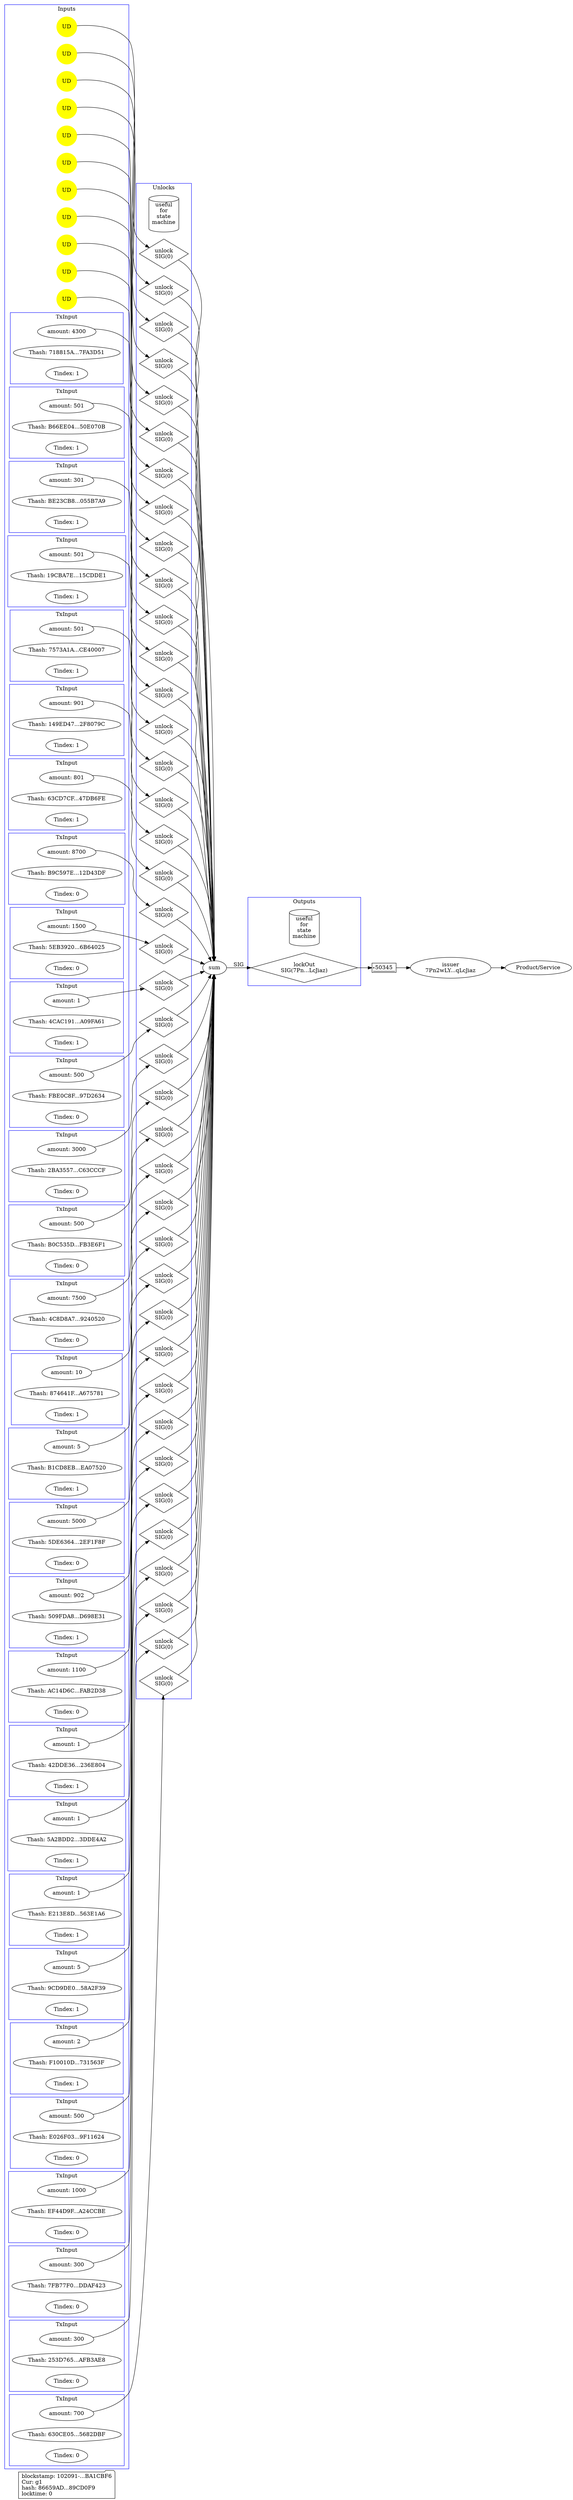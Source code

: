 digraph{
	graph [rankdir=LR];
	info [labeljust=l, shape=folder, label="blockstamp: 102091-...BA1CBF6\lCur: g1\lhash: 86659AD...89CD0F9\llocktime: 0\l", URL="/graphviz/svg/block/102091"];
	good [label="Product/Service\n"];
	sum [label="sum"];

	subgraph cluster_inputs{
		label="Inputs";
		color=blue;
		labelloc=t;
		input2043324661 [label="UD", URL="/graphviz/svg/block/99054", shape=circle, color=yellow, style=filled];
		input1551467756 [label="UD", URL="/graphviz/svg/block/99326", shape=circle, color=yellow, style=filled];
		input1268994113 [label="UD", URL="/graphviz/svg/block/99599", shape=circle, color=yellow, style=filled];
		input1414883320 [label="UD", URL="/graphviz/svg/block/99884", shape=circle, color=yellow, style=filled];
		input2020925575 [label="UD", URL="/graphviz/svg/block/100174", shape=circle, color=yellow, style=filled];
		input1748649345 [label="UD", URL="/graphviz/svg/block/100469", shape=circle, color=yellow, style=filled];
		input969548191 [label="UD", URL="/graphviz/svg/block/100746", shape=circle, color=yellow, style=filled];
		input1180691449 [label="UD", URL="/graphviz/svg/block/101036", shape=circle, color=yellow, style=filled];
		input426793837 [label="UD", URL="/graphviz/svg/block/101327", shape=circle, color=yellow, style=filled];
		input593236879 [label="UD", URL="/graphviz/svg/block/101604", shape=circle, color=yellow, style=filled];
		input1274157218 [label="UD", URL="/graphviz/svg/block/101884", shape=circle, color=yellow, style=filled];

	subgraph cluster_input1925915142{
		graph [rankdir=LR];
		label="TxInput";
		input1925915142 [label="amount: 4300"];
		thash1925915142 [label="Thash: 718815A...7FA3D51"];
		tindex1925915142 [label="Tindex: 1"];
	}

	subgraph cluster_input1769710593{
		graph [rankdir=LR];
		label="TxInput";
		input1769710593 [label="amount: 501"];
		thash1769710593 [label="Thash: B66EE04...50E070B"];
		tindex1769710593 [label="Tindex: 1"];
	}

	subgraph cluster_input720900810{
		graph [rankdir=LR];
		label="TxInput";
		input720900810 [label="amount: 301"];
		thash720900810 [label="Thash: BE23CB8...055B7A9"];
		tindex720900810 [label="Tindex: 1"];
	}

	subgraph cluster_input1905539135{
		graph [rankdir=LR];
		label="TxInput";
		input1905539135 [label="amount: 501"];
		thash1905539135 [label="Thash: 19CBA7E...15CDDE1"];
		tindex1905539135 [label="Tindex: 1"];
	}

	subgraph cluster_input1524952857{
		graph [rankdir=LR];
		label="TxInput";
		input1524952857 [label="amount: 501"];
		thash1524952857 [label="Thash: 7573A1A...CE40007"];
		tindex1524952857 [label="Tindex: 1"];
	}

	subgraph cluster_input1854608360{
		graph [rankdir=LR];
		label="TxInput";
		input1854608360 [label="amount: 901"];
		thash1854608360 [label="Thash: 149ED47...2F8079C"];
		tindex1854608360 [label="Tindex: 1"];
	}

	subgraph cluster_input76493489{
		graph [rankdir=LR];
		label="TxInput";
		input76493489 [label="amount: 801"];
		thash76493489 [label="Thash: 63CD7CF...47DB6FE"];
		tindex76493489 [label="Tindex: 1"];
	}

	subgraph cluster_input1418373087{
		graph [rankdir=LR];
		label="TxInput";
		input1418373087 [label="amount: 8700"];
		thash1418373087 [label="Thash: B9C597E...12D43DF"];
		tindex1418373087 [label="Tindex: 0"];
	}

	subgraph cluster_input694883952{
		graph [rankdir=LR];
		label="TxInput";
		input694883952 [label="amount: 1500"];
		thash694883952 [label="Thash: 5EB3920...6B64025"];
		tindex694883952 [label="Tindex: 0"];
	}

	subgraph cluster_input524899558{
		graph [rankdir=LR];
		label="TxInput";
		input524899558 [label="amount: 1"];
		thash524899558 [label="Thash: 4CAC191...A09FA61"];
		tindex524899558 [label="Tindex: 1"];
	}

	subgraph cluster_input1647245060{
		graph [rankdir=LR];
		label="TxInput";
		input1647245060 [label="amount: 500"];
		thash1647245060 [label="Thash: FBE0C8F...97D2634"];
		tindex1647245060 [label="Tindex: 0"];
	}

	subgraph cluster_input1671106753{
		graph [rankdir=LR];
		label="TxInput";
		input1671106753 [label="amount: 3000"];
		thash1671106753 [label="Thash: 2BA3557...C63CCCF"];
		tindex1671106753 [label="Tindex: 0"];
	}

	subgraph cluster_input305287764{
		graph [rankdir=LR];
		label="TxInput";
		input305287764 [label="amount: 500"];
		thash305287764 [label="Thash: B0C535D...FB3E6F1"];
		tindex305287764 [label="Tindex: 0"];
	}

	subgraph cluster_input1200216720{
		graph [rankdir=LR];
		label="TxInput";
		input1200216720 [label="amount: 7500"];
		thash1200216720 [label="Thash: 4C8D8A7...9240520"];
		tindex1200216720 [label="Tindex: 0"];
	}

	subgraph cluster_input1376424882{
		graph [rankdir=LR];
		label="TxInput";
		input1376424882 [label="amount: 10"];
		thash1376424882 [label="Thash: 874641F...A675781"];
		tindex1376424882 [label="Tindex: 1"];
	}

	subgraph cluster_input1772919850{
		graph [rankdir=LR];
		label="TxInput";
		input1772919850 [label="amount: 5"];
		thash1772919850 [label="Thash: B1CD8EB...EA07520"];
		tindex1772919850 [label="Tindex: 1"];
	}

	subgraph cluster_input1770836921{
		graph [rankdir=LR];
		label="TxInput";
		input1770836921 [label="amount: 5000"];
		thash1770836921 [label="Thash: 5DE6364...2EF1F8F"];
		tindex1770836921 [label="Tindex: 0"];
	}

	subgraph cluster_input1624824130{
		graph [rankdir=LR];
		label="TxInput";
		input1624824130 [label="amount: 902"];
		thash1624824130 [label="Thash: 509FDA8...D698E31"];
		tindex1624824130 [label="Tindex: 1"];
	}

	subgraph cluster_input1716077032{
		graph [rankdir=LR];
		label="TxInput";
		input1716077032 [label="amount: 1100"];
		thash1716077032 [label="Thash: AC14D6C...FAB2D38"];
		tindex1716077032 [label="Tindex: 0"];
	}

	subgraph cluster_input1804192967{
		graph [rankdir=LR];
		label="TxInput";
		input1804192967 [label="amount: 1"];
		thash1804192967 [label="Thash: 42DDE36...236E804"];
		tindex1804192967 [label="Tindex: 1"];
	}

	subgraph cluster_input1687673620{
		graph [rankdir=LR];
		label="TxInput";
		input1687673620 [label="amount: 1"];
		thash1687673620 [label="Thash: 5A2BDD2...3DDE4A2"];
		tindex1687673620 [label="Tindex: 1"];
	}

	subgraph cluster_input1109597197{
		graph [rankdir=LR];
		label="TxInput";
		input1109597197 [label="amount: 1"];
		thash1109597197 [label="Thash: E213E8D...563E1A6"];
		tindex1109597197 [label="Tindex: 1"];
	}

	subgraph cluster_input1850299296{
		graph [rankdir=LR];
		label="TxInput";
		input1850299296 [label="amount: 5"];
		thash1850299296 [label="Thash: 9CD9DE0...58A2F39"];
		tindex1850299296 [label="Tindex: 1"];
	}

	subgraph cluster_input1258505562{
		graph [rankdir=LR];
		label="TxInput";
		input1258505562 [label="amount: 2"];
		thash1258505562 [label="Thash: F10010D...731563F"];
		tindex1258505562 [label="Tindex: 1"];
	}

	subgraph cluster_input286681173{
		graph [rankdir=LR];
		label="TxInput";
		input286681173 [label="amount: 500"];
		thash286681173 [label="Thash: E026F03...9F11624"];
		tindex286681173 [label="Tindex: 0"];
	}

	subgraph cluster_input1267715342{
		graph [rankdir=LR];
		label="TxInput";
		input1267715342 [label="amount: 1000"];
		thash1267715342 [label="Thash: EF44D9F...A24CCBE"];
		tindex1267715342 [label="Tindex: 0"];
	}

	subgraph cluster_input1870615436{
		graph [rankdir=LR];
		label="TxInput";
		input1870615436 [label="amount: 300"];
		thash1870615436 [label="Thash: 7FB77F0...DDAF423"];
		tindex1870615436 [label="Tindex: 0"];
	}

	subgraph cluster_input1049096876{
		graph [rankdir=LR];
		label="TxInput";
		input1049096876 [label="amount: 300"];
		thash1049096876 [label="Thash: 253D765...AFB3AE8"];
		tindex1049096876 [label="Tindex: 0"];
	}

	subgraph cluster_input485581289{
		graph [rankdir=LR];
		label="TxInput";
		input485581289 [label="amount: 700"];
		thash485581289 [label="Thash: 630CE05...5682DBF"];
		tindex485581289 [label="Tindex: 0"];
	}
	}

	subgraph cluster_unlocks{
		label="Unlocks";
		color=blue;
		labelloc=t;
		dbu [label="useful\nfor\nstate\nmachine", shape=cylinder];
		unlock156695455 [label="unlock\nSIG(0)", shape=diamond];
		input2043324661 -> unlock156695455 ;
		unlock130632188 [label="unlock\nSIG(0)", shape=diamond];
		input1551467756 -> unlock130632188 ;
		unlock1357185188 [label="unlock\nSIG(0)", shape=diamond];
		input1268994113 -> unlock1357185188 ;
		unlock482599472 [label="unlock\nSIG(0)", shape=diamond];
		input1414883320 -> unlock482599472 ;
		unlock578250804 [label="unlock\nSIG(0)", shape=diamond];
		input2020925575 -> unlock578250804 ;
		unlock1874608943 [label="unlock\nSIG(0)", shape=diamond];
		input1748649345 -> unlock1874608943 ;
		unlock388271708 [label="unlock\nSIG(0)", shape=diamond];
		input969548191 -> unlock388271708 ;
		unlock351616234 [label="unlock\nSIG(0)", shape=diamond];
		input1180691449 -> unlock351616234 ;
		unlock224051336 [label="unlock\nSIG(0)", shape=diamond];
		input426793837 -> unlock224051336 ;
		unlock7491383 [label="unlock\nSIG(0)", shape=diamond];
		input593236879 -> unlock7491383 ;
		unlock857175819 [label="unlock\nSIG(0)", shape=diamond];
		input1274157218 -> unlock857175819 ;
		unlock246943727 [label="unlock\nSIG(0)", shape=diamond];
		input1925915142 -> unlock246943727 ;
		unlock1438498864 [label="unlock\nSIG(0)", shape=diamond];
		input1769710593 -> unlock1438498864 ;
		unlock1193551431 [label="unlock\nSIG(0)", shape=diamond];
		input720900810 -> unlock1193551431 ;
		unlock1325641351 [label="unlock\nSIG(0)", shape=diamond];
		input1905539135 -> unlock1325641351 ;
		unlock25823231 [label="unlock\nSIG(0)", shape=diamond];
		input1524952857 -> unlock25823231 ;
		unlock973990846 [label="unlock\nSIG(0)", shape=diamond];
		input1854608360 -> unlock973990846 ;
		unlock1551758502 [label="unlock\nSIG(0)", shape=diamond];
		input76493489 -> unlock1551758502 ;
		unlock249040440 [label="unlock\nSIG(0)", shape=diamond];
		input1418373087 -> unlock249040440 ;
		unlock1606174179 [label="unlock\nSIG(0)", shape=diamond];
		input694883952 -> unlock1606174179 ;
		unlock171513265 [label="unlock\nSIG(0)", shape=diamond];
		input524899558 -> unlock171513265 ;
		unlock970066068 [label="unlock\nSIG(0)", shape=diamond];
		input1647245060 -> unlock970066068 ;
		unlock2008377432 [label="unlock\nSIG(0)", shape=diamond];
		input1671106753 -> unlock2008377432 ;
		unlock1243330576 [label="unlock\nSIG(0)", shape=diamond];
		input305287764 -> unlock1243330576 ;
		unlock139307135 [label="unlock\nSIG(0)", shape=diamond];
		input1200216720 -> unlock139307135 ;
		unlock561157962 [label="unlock\nSIG(0)", shape=diamond];
		input1376424882 -> unlock561157962 ;
		unlock2111429780 [label="unlock\nSIG(0)", shape=diamond];
		input1772919850 -> unlock2111429780 ;
		unlock1779769351 [label="unlock\nSIG(0)", shape=diamond];
		input1770836921 -> unlock1779769351 ;
		unlock259941226 [label="unlock\nSIG(0)", shape=diamond];
		input1624824130 -> unlock259941226 ;
		unlock981695752 [label="unlock\nSIG(0)", shape=diamond];
		input1716077032 -> unlock981695752 ;
		unlock160246704 [label="unlock\nSIG(0)", shape=diamond];
		input1804192967 -> unlock160246704 ;
		unlock1255880606 [label="unlock\nSIG(0)", shape=diamond];
		input1687673620 -> unlock1255880606 ;
		unlock918714524 [label="unlock\nSIG(0)", shape=diamond];
		input1109597197 -> unlock918714524 ;
		unlock386414705 [label="unlock\nSIG(0)", shape=diamond];
		input1850299296 -> unlock386414705 ;
		unlock2000175499 [label="unlock\nSIG(0)", shape=diamond];
		input1258505562 -> unlock2000175499 ;
		unlock1682767669 [label="unlock\nSIG(0)", shape=diamond];
		input286681173 -> unlock1682767669 ;
		unlock1106214328 [label="unlock\nSIG(0)", shape=diamond];
		input1267715342 -> unlock1106214328 ;
		unlock393350724 [label="unlock\nSIG(0)", shape=diamond];
		input1870615436 -> unlock393350724 ;
		unlock577970488 [label="unlock\nSIG(0)", shape=diamond];
		input1049096876 -> unlock577970488 ;
		unlock558221076 [label="unlock\nSIG(0)", shape=diamond];
		input485581289 -> unlock558221076 ;
	}

		unlock156695455 -> sum ;
		unlock130632188 -> sum ;
		unlock1357185188 -> sum ;
		unlock482599472 -> sum ;
		unlock578250804 -> sum ;
		unlock1874608943 -> sum ;
		unlock388271708 -> sum ;
		unlock351616234 -> sum ;
		unlock224051336 -> sum ;
		unlock7491383 -> sum ;
		unlock857175819 -> sum ;
		unlock246943727 -> sum ;
		unlock1438498864 -> sum ;
		unlock1193551431 -> sum ;
		unlock1325641351 -> sum ;
		unlock25823231 -> sum ;
		unlock973990846 -> sum ;
		unlock1551758502 -> sum ;
		unlock249040440 -> sum ;
		unlock1606174179 -> sum ;
		unlock171513265 -> sum ;
		unlock970066068 -> sum ;
		unlock2008377432 -> sum ;
		unlock1243330576 -> sum ;
		unlock139307135 -> sum ;
		unlock561157962 -> sum ;
		unlock2111429780 -> sum ;
		unlock1779769351 -> sum ;
		unlock259941226 -> sum ;
		unlock981695752 -> sum ;
		unlock160246704 -> sum ;
		unlock1255880606 -> sum ;
		unlock918714524 -> sum ;
		unlock386414705 -> sum ;
		unlock2000175499 -> sum ;
		unlock1682767669 -> sum ;
		unlock1106214328 -> sum ;
		unlock393350724 -> sum ;
		unlock577970488 -> sum ;
		unlock558221076 -> sum ;

	subgraph cluster_outputs{
		label="Outputs";
		color=blue;
		labelloc=t;
		dbo [label="useful\nfor\nstate\nmachine", shape=cylinder];
		lockOut658229626 [label="lockOut\nSIG(7Pn...LcJiaz)", shape=diamond];
	}
		amountOut658229626 [label="50345", shape=signature];
		sum -> lockOut658229626 [label="SIG",weight=10];
		_7Pn2wLYhBzsC4kYCEeDMQyCLu2xpSbRUfe2StqLcJiaz [label="7Pn2wLY...qLcJiaz", weight=0];
		amountOut658229626 -> _7Pn2wLYhBzsC4kYCEeDMQyCLu2xpSbRUfe2StqLcJiaz [weight=0];
		_7Pn2wLYhBzsC4kYCEeDMQyCLu2xpSbRUfe2StqLcJiaz -> good [weight=0];
		lockOut658229626 -> amountOut658229626;
	_7Pn2wLYhBzsC4kYCEeDMQyCLu2xpSbRUfe2StqLcJiaz [label="issuer\n7Pn2wLY...qLcJiaz"];

}

